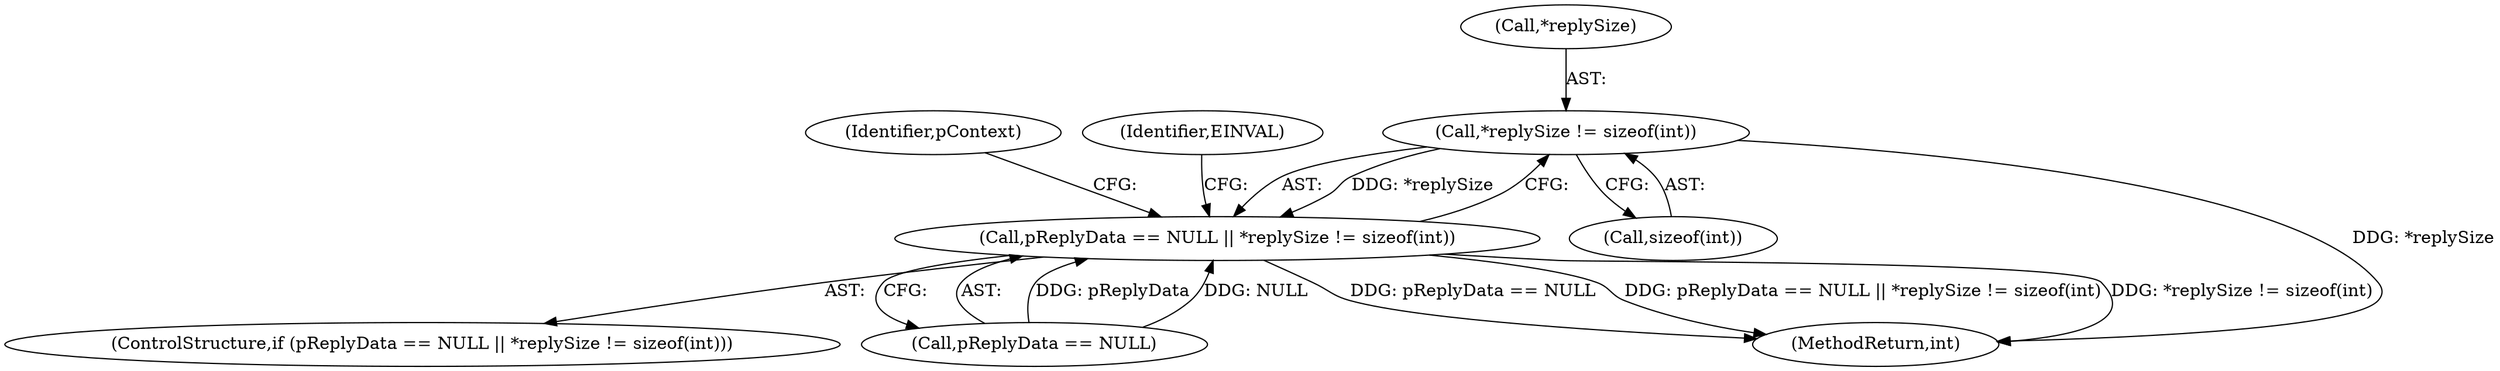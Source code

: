 digraph "0_Android_aeea52da00d210587fb3ed895de3d5f2e0264c88_3@API" {
"1000222" [label="(Call,*replySize != sizeof(int))"];
"1000218" [label="(Call,pReplyData == NULL || *replySize != sizeof(int))"];
"1000217" [label="(ControlStructure,if (pReplyData == NULL || *replySize != sizeof(int)))"];
"1000234" [label="(Identifier,pContext)"];
"1000230" [label="(Identifier,EINVAL)"];
"1000223" [label="(Call,*replySize)"];
"1000219" [label="(Call,pReplyData == NULL)"];
"1000218" [label="(Call,pReplyData == NULL || *replySize != sizeof(int))"];
"1000225" [label="(Call,sizeof(int))"];
"1000539" [label="(MethodReturn,int)"];
"1000222" [label="(Call,*replySize != sizeof(int))"];
"1000222" -> "1000218"  [label="AST: "];
"1000222" -> "1000225"  [label="CFG: "];
"1000223" -> "1000222"  [label="AST: "];
"1000225" -> "1000222"  [label="AST: "];
"1000218" -> "1000222"  [label="CFG: "];
"1000222" -> "1000539"  [label="DDG: *replySize"];
"1000222" -> "1000218"  [label="DDG: *replySize"];
"1000218" -> "1000217"  [label="AST: "];
"1000218" -> "1000219"  [label="CFG: "];
"1000219" -> "1000218"  [label="AST: "];
"1000230" -> "1000218"  [label="CFG: "];
"1000234" -> "1000218"  [label="CFG: "];
"1000218" -> "1000539"  [label="DDG: pReplyData == NULL"];
"1000218" -> "1000539"  [label="DDG: pReplyData == NULL || *replySize != sizeof(int)"];
"1000218" -> "1000539"  [label="DDG: *replySize != sizeof(int)"];
"1000219" -> "1000218"  [label="DDG: pReplyData"];
"1000219" -> "1000218"  [label="DDG: NULL"];
}

